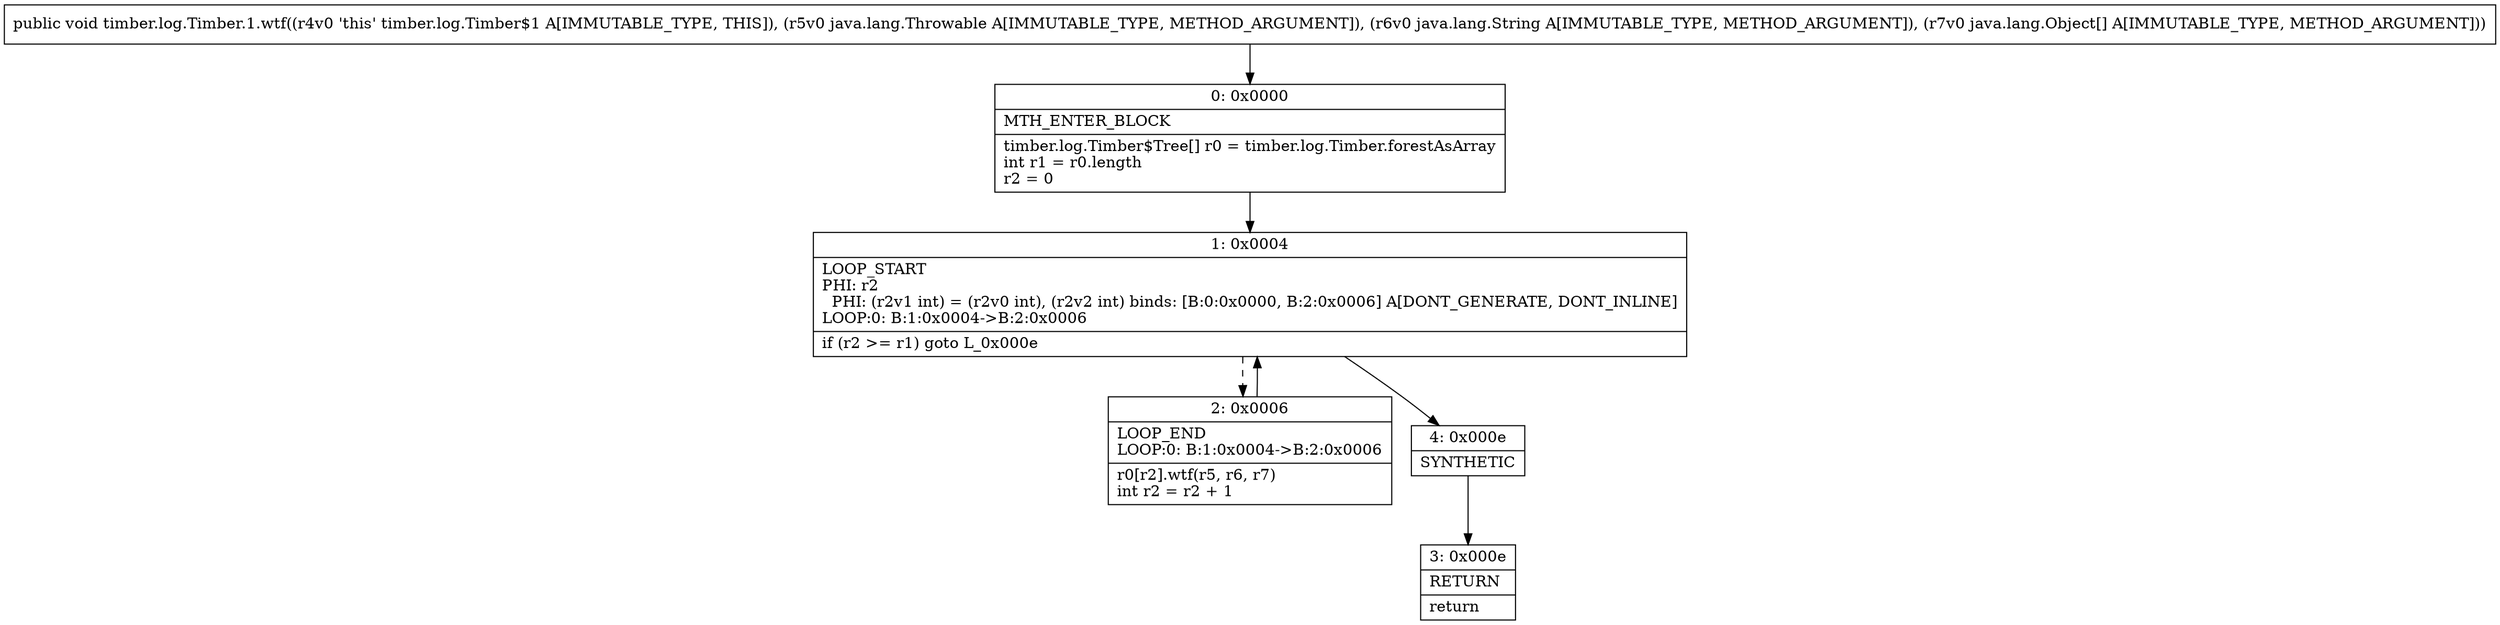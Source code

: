 digraph "CFG fortimber.log.Timber.1.wtf(Ljava\/lang\/Throwable;Ljava\/lang\/String;[Ljava\/lang\/Object;)V" {
Node_0 [shape=record,label="{0\:\ 0x0000|MTH_ENTER_BLOCK\l|timber.log.Timber$Tree[] r0 = timber.log.Timber.forestAsArray\lint r1 = r0.length\lr2 = 0\l}"];
Node_1 [shape=record,label="{1\:\ 0x0004|LOOP_START\lPHI: r2 \l  PHI: (r2v1 int) = (r2v0 int), (r2v2 int) binds: [B:0:0x0000, B:2:0x0006] A[DONT_GENERATE, DONT_INLINE]\lLOOP:0: B:1:0x0004\-\>B:2:0x0006\l|if (r2 \>= r1) goto L_0x000e\l}"];
Node_2 [shape=record,label="{2\:\ 0x0006|LOOP_END\lLOOP:0: B:1:0x0004\-\>B:2:0x0006\l|r0[r2].wtf(r5, r6, r7)\lint r2 = r2 + 1\l}"];
Node_3 [shape=record,label="{3\:\ 0x000e|RETURN\l|return\l}"];
Node_4 [shape=record,label="{4\:\ 0x000e|SYNTHETIC\l}"];
MethodNode[shape=record,label="{public void timber.log.Timber.1.wtf((r4v0 'this' timber.log.Timber$1 A[IMMUTABLE_TYPE, THIS]), (r5v0 java.lang.Throwable A[IMMUTABLE_TYPE, METHOD_ARGUMENT]), (r6v0 java.lang.String A[IMMUTABLE_TYPE, METHOD_ARGUMENT]), (r7v0 java.lang.Object[] A[IMMUTABLE_TYPE, METHOD_ARGUMENT])) }"];
MethodNode -> Node_0;
Node_0 -> Node_1;
Node_1 -> Node_2[style=dashed];
Node_1 -> Node_4;
Node_2 -> Node_1;
Node_4 -> Node_3;
}

